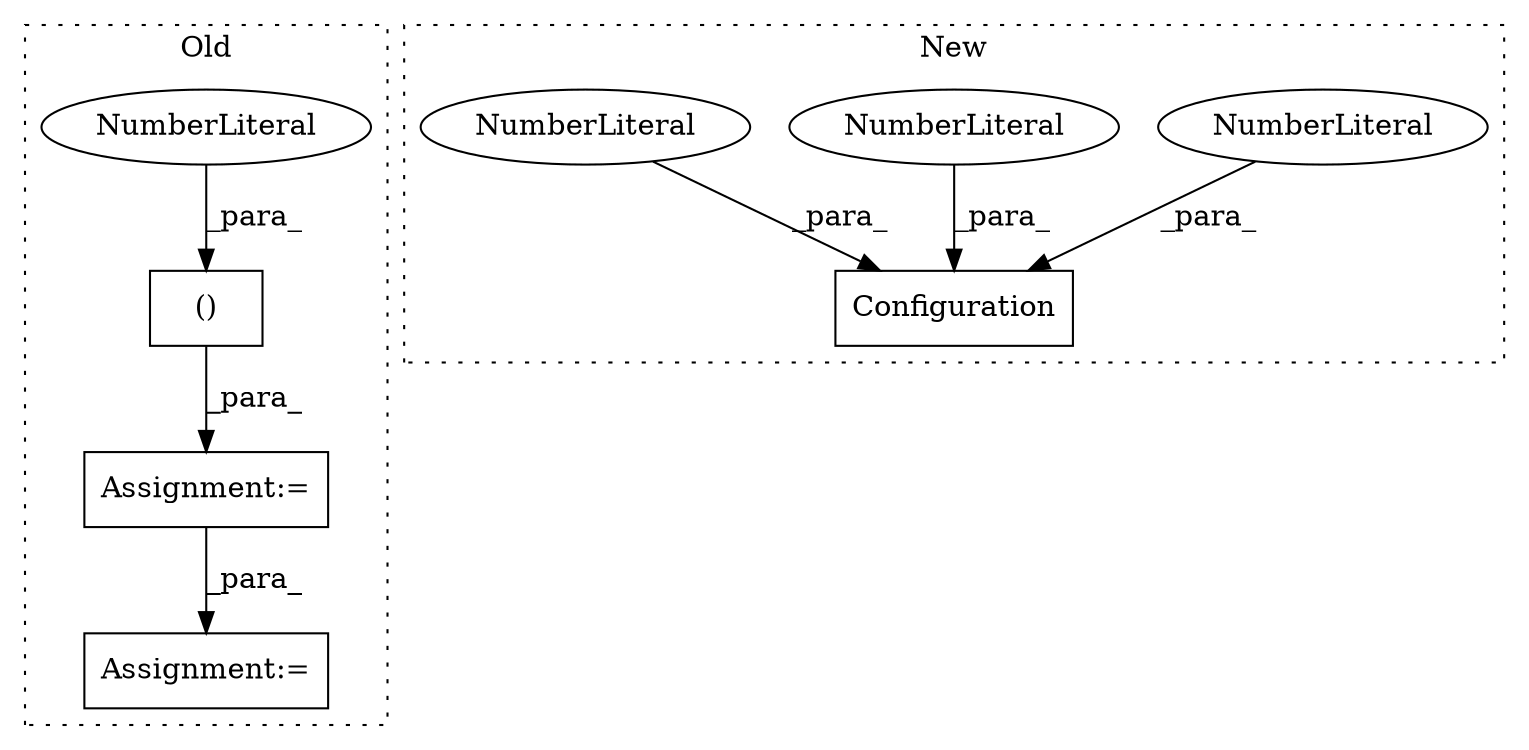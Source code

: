 digraph G {
subgraph cluster0 {
1 [label="()" a="106" s="997" l="25" shape="box"];
3 [label="NumberLiteral" a="34" s="1021" l="1" shape="ellipse"];
7 [label="Assignment:=" a="7" s="735" l="1" shape="box"];
8 [label="Assignment:=" a="7" s="1061" l="1" shape="box"];
label = "Old";
style="dotted";
}
subgraph cluster1 {
2 [label="Configuration" a="32" s="718,796" l="14,1" shape="box"];
4 [label="NumberLiteral" a="34" s="732" l="1" shape="ellipse"];
5 [label="NumberLiteral" a="34" s="744" l="5" shape="ellipse"];
6 [label="NumberLiteral" a="34" s="734" l="6" shape="ellipse"];
label = "New";
style="dotted";
}
1 -> 7 [label="_para_"];
3 -> 1 [label="_para_"];
4 -> 2 [label="_para_"];
5 -> 2 [label="_para_"];
6 -> 2 [label="_para_"];
7 -> 8 [label="_para_"];
}
